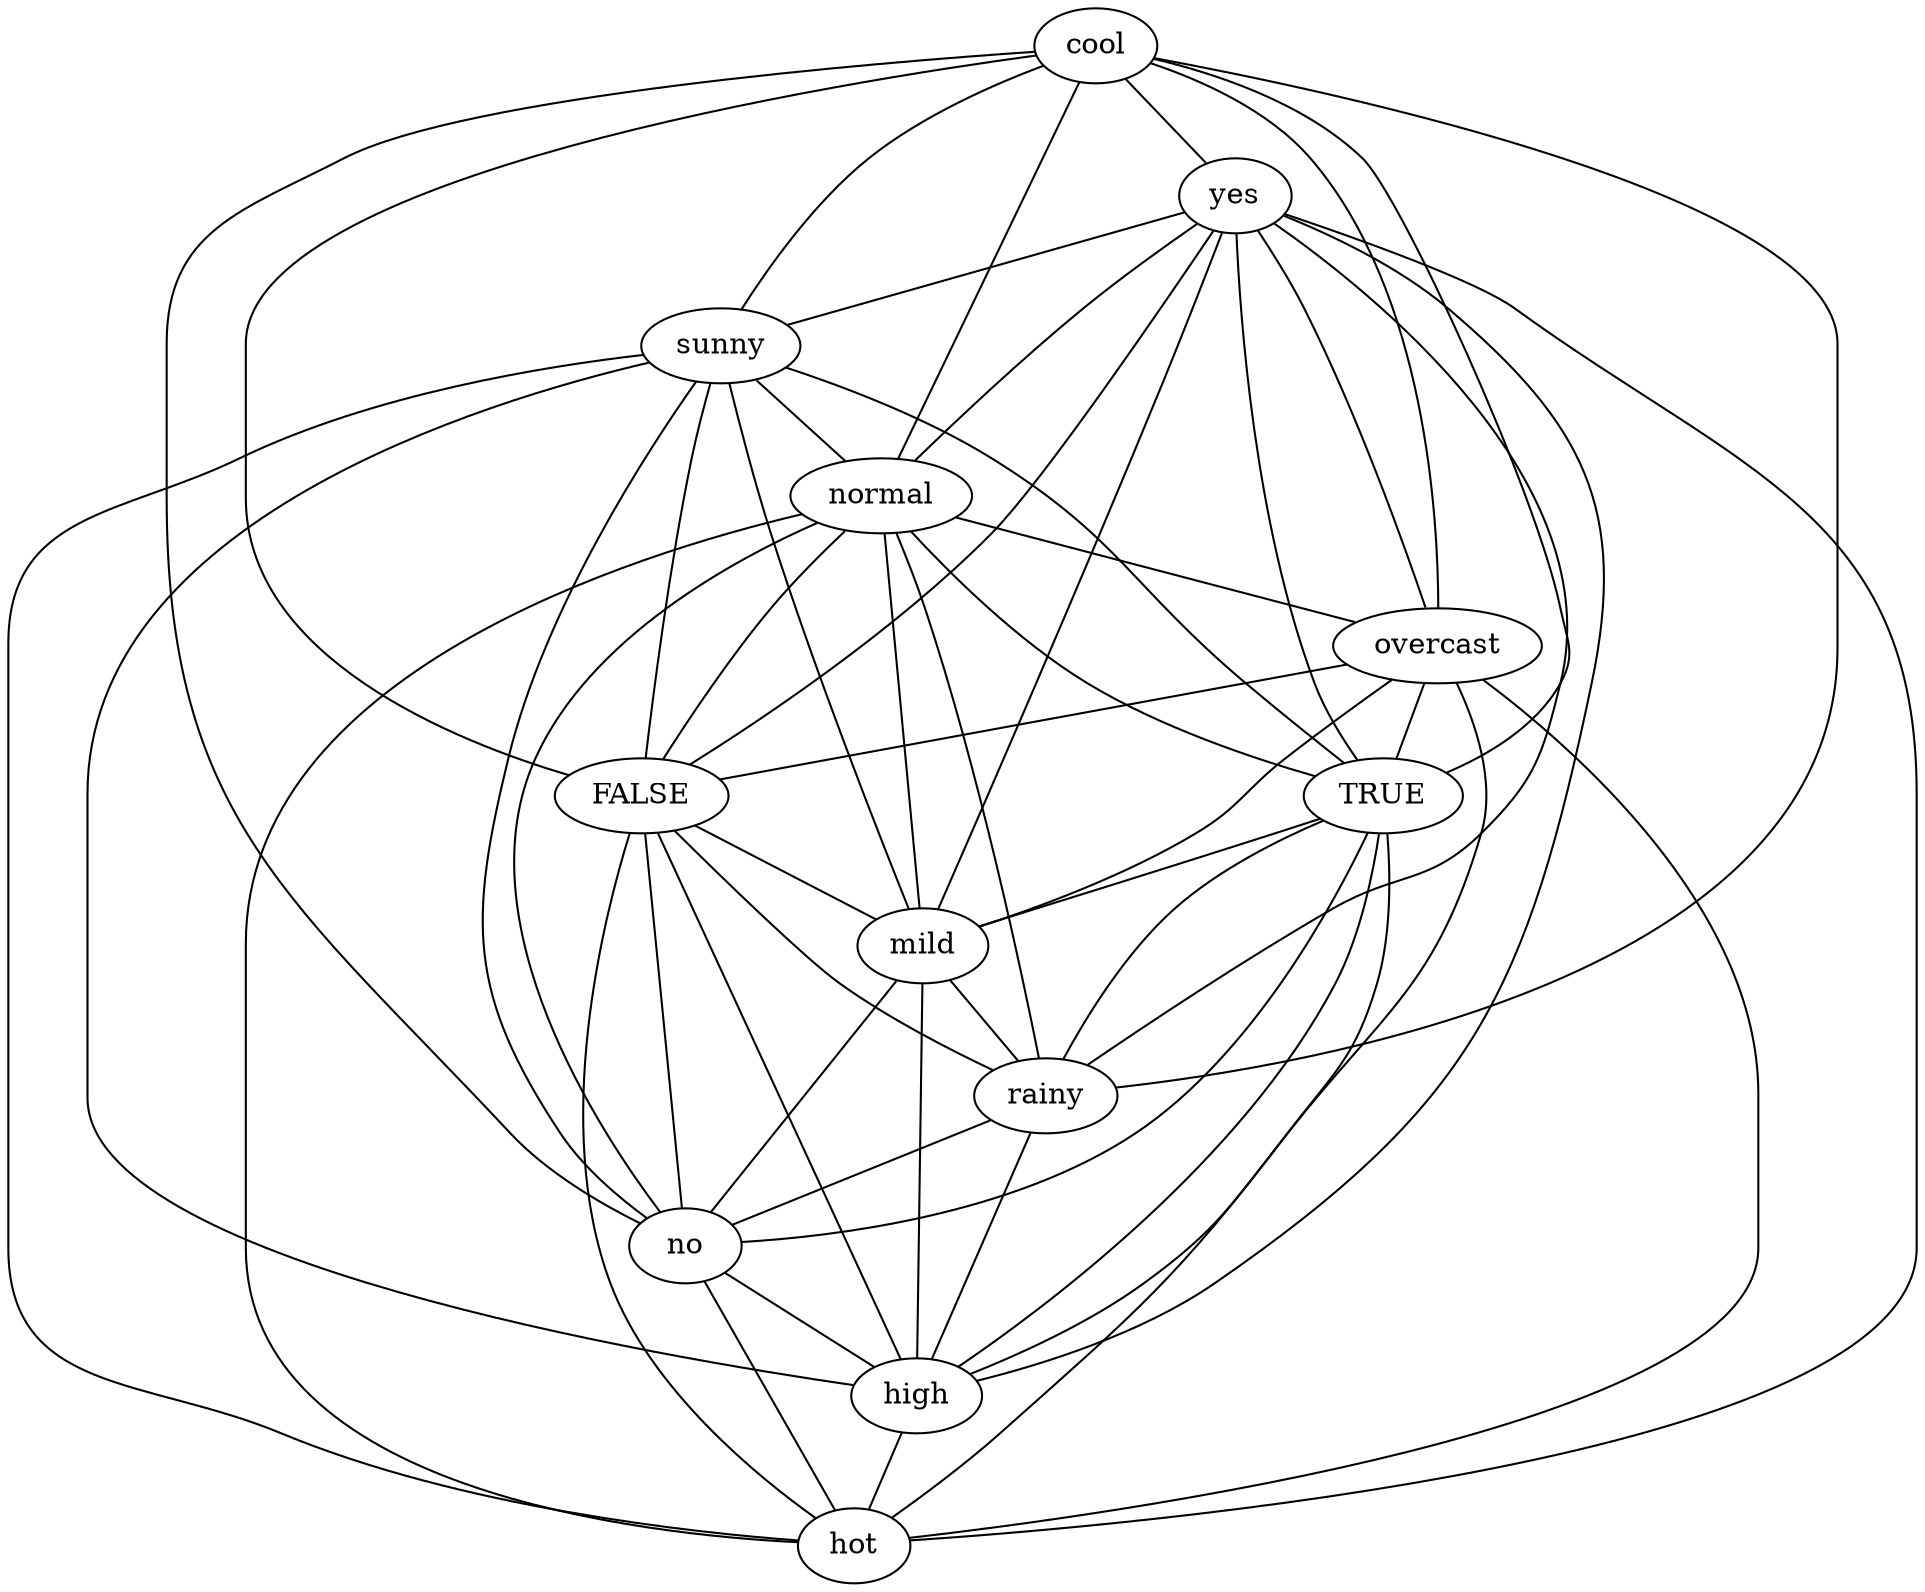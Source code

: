 strict graph "" {
cool;
yes;
sunny;
normal;
overcast;
FALSE;
TRUE;
mild;
rainy;
no;
high;
hot;
cool -- yes  [color=black];
cool -- sunny  [color=black];
cool -- rainy  [color=black];
cool -- normal  [color=black];
cool -- no  [color=black];
cool -- overcast  [color=black];
cool -- FALSE  [color=black];
cool -- TRUE  [color=black];
yes -- overcast  [color=black];
yes -- sunny  [color=black];
yes -- rainy  [color=black];
yes -- normal  [color=black];
yes -- FALSE  [color=black];
yes -- high  [color=black];
yes -- hot  [color=black];
yes -- mild  [color=black];
yes -- TRUE  [color=black];
sunny -- no  [color=black];
sunny -- normal  [color=black];
sunny -- hot  [color=black];
sunny -- high  [color=black];
sunny -- FALSE  [color=black];
sunny -- TRUE  [color=black];
sunny -- mild  [color=black];
normal -- hot  [color=black];
normal -- rainy  [color=black];
normal -- no  [color=black];
normal -- overcast  [color=black];
normal -- FALSE  [color=black];
normal -- TRUE  [color=black];
normal -- mild  [color=black];
overcast -- hot  [color=black];
overcast -- high  [color=black];
overcast -- FALSE  [color=black];
overcast -- TRUE  [color=black];
overcast -- mild  [color=black];
FALSE -- high  [color=black];
FALSE -- rainy  [color=black];
FALSE -- no  [color=black];
FALSE -- hot  [color=black];
FALSE -- mild  [color=black];
TRUE -- rainy  [color=black];
TRUE -- no  [color=black];
TRUE -- high  [color=black];
TRUE -- hot  [color=black];
TRUE -- mild  [color=black];
mild -- rainy  [color=black];
mild -- no  [color=black];
mild -- high  [color=black];
rainy -- no  [color=black];
rainy -- high  [color=black];
no -- hot  [color=black];
no -- high  [color=black];
high -- hot  [color=black];
}
